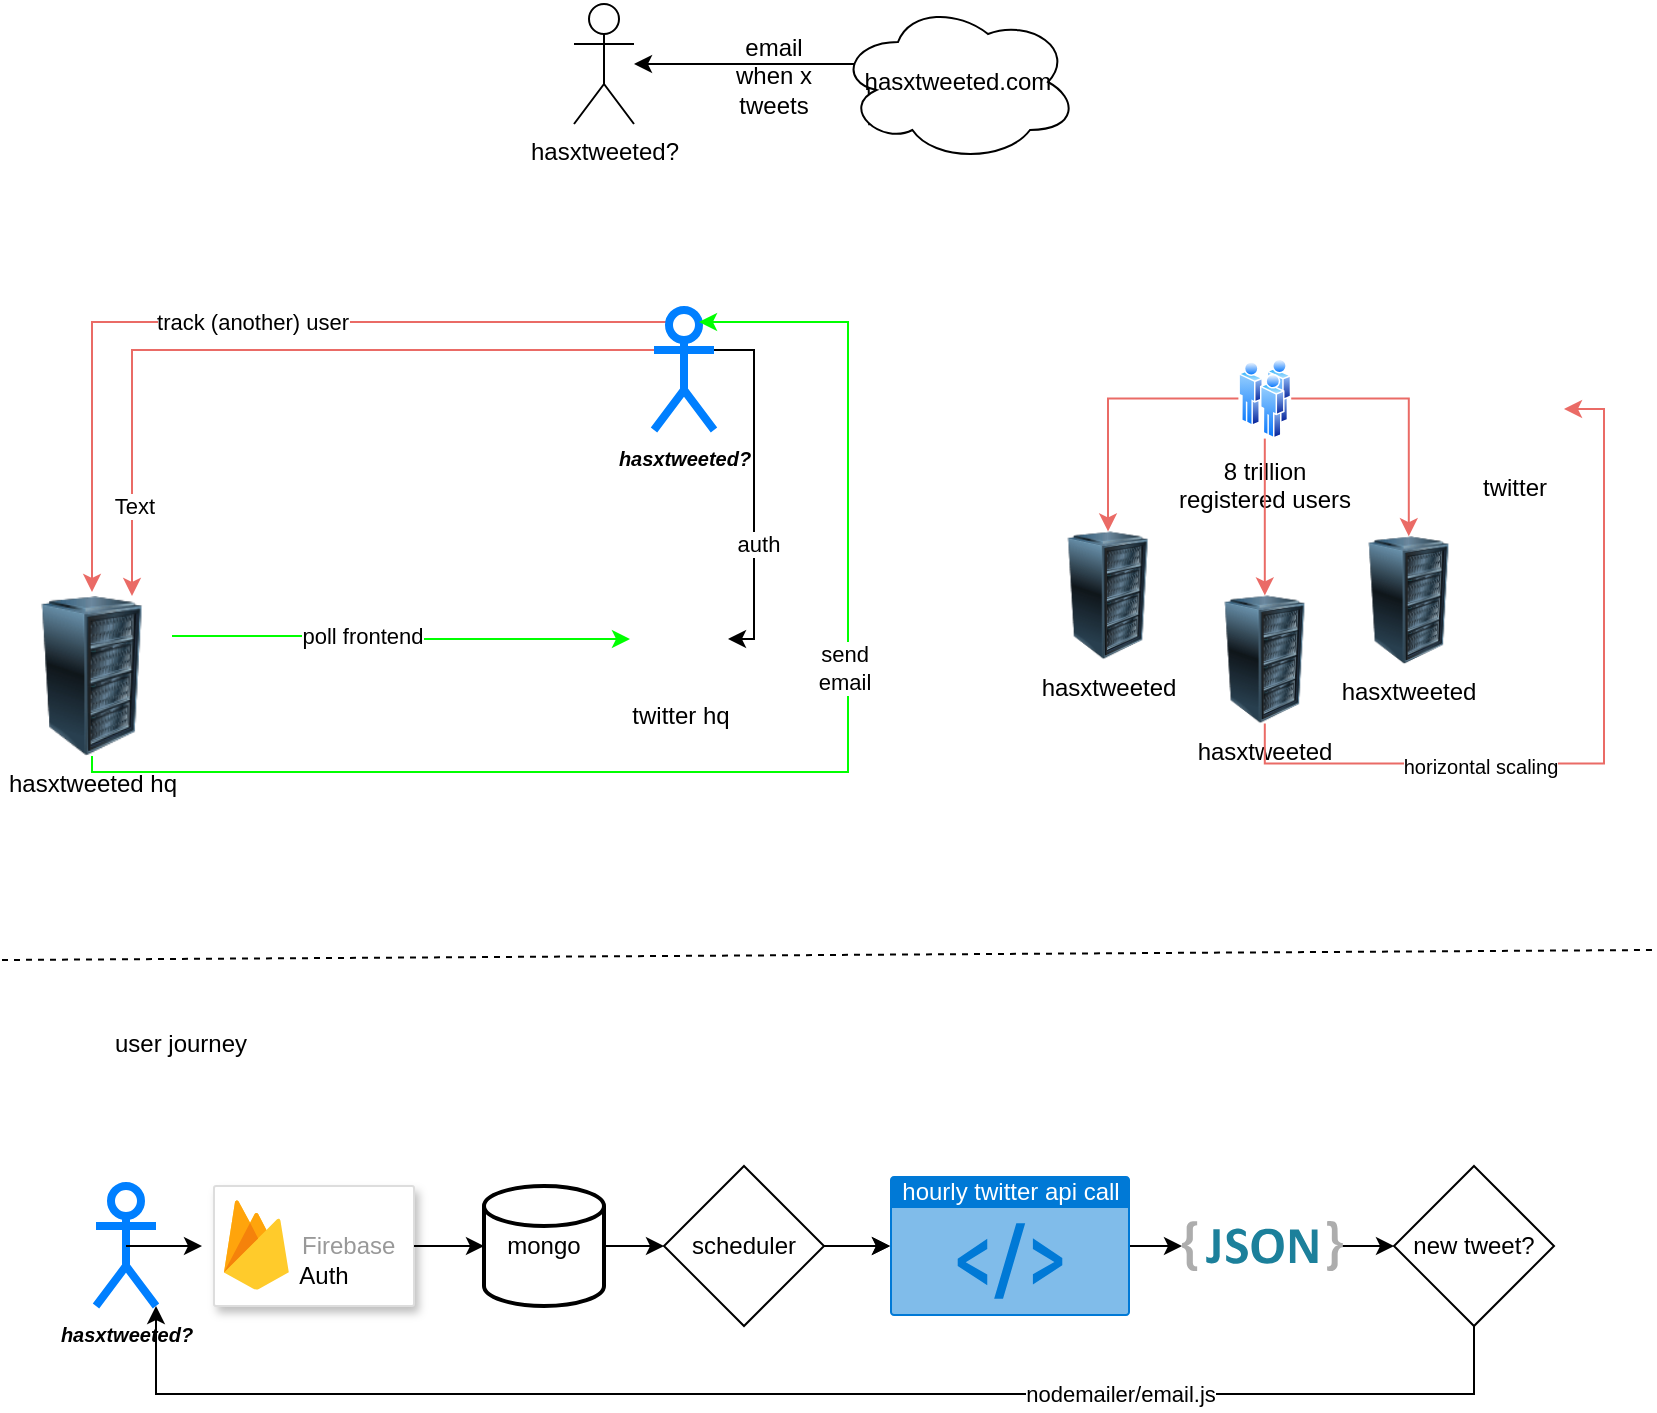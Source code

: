 <mxfile version="20.6.0" type="github">
  <diagram id="J7PCiVSG_ARbWewbJg5h" name="Page-1">
    <mxGraphModel dx="1886" dy="977" grid="0" gridSize="10" guides="1" tooltips="1" connect="1" arrows="1" fold="1" page="1" pageScale="1" pageWidth="827" pageHeight="1169" math="0" shadow="0">
      <root>
        <mxCell id="0" />
        <mxCell id="1" parent="0" />
        <mxCell id="cK_ipXSFLJ-vsnFEt7Lf-35" value="" style="group" parent="1" vertex="1" connectable="0">
          <mxGeometry x="288" y="47" width="252" height="80" as="geometry" />
        </mxCell>
        <mxCell id="cK_ipXSFLJ-vsnFEt7Lf-1" value="hasxtweeted?" style="shape=umlActor;verticalLabelPosition=bottom;verticalAlign=top;html=1;outlineConnect=0;" parent="cK_ipXSFLJ-vsnFEt7Lf-35" vertex="1">
          <mxGeometry y="1" width="30" height="60" as="geometry" />
        </mxCell>
        <mxCell id="cK_ipXSFLJ-vsnFEt7Lf-4" value="email when x tweets" style="text;html=1;strokeColor=none;fillColor=none;align=center;verticalAlign=middle;whiteSpace=wrap;rounded=0;" parent="cK_ipXSFLJ-vsnFEt7Lf-35" vertex="1">
          <mxGeometry x="70" y="22" width="60" height="30" as="geometry" />
        </mxCell>
        <mxCell id="cK_ipXSFLJ-vsnFEt7Lf-8" style="edgeStyle=orthogonalEdgeStyle;rounded=0;orthogonalLoop=1;jettySize=auto;html=1;exitX=0.13;exitY=0.77;exitDx=0;exitDy=0;exitPerimeter=0;" parent="cK_ipXSFLJ-vsnFEt7Lf-35" source="cK_ipXSFLJ-vsnFEt7Lf-5" target="cK_ipXSFLJ-vsnFEt7Lf-1" edge="1">
          <mxGeometry relative="1" as="geometry">
            <Array as="points">
              <mxPoint x="147" y="53" />
              <mxPoint x="147" y="31" />
            </Array>
          </mxGeometry>
        </mxCell>
        <mxCell id="cK_ipXSFLJ-vsnFEt7Lf-5" value="hasxtweeted.com" style="ellipse;shape=cloud;whiteSpace=wrap;html=1;" parent="cK_ipXSFLJ-vsnFEt7Lf-35" vertex="1">
          <mxGeometry x="132" width="120" height="80" as="geometry" />
        </mxCell>
        <mxCell id="0wO39ZMsaJi5sEc2yO7A-1" value="" style="group" parent="1" vertex="1" connectable="0">
          <mxGeometry x="523" y="225.3" width="260" height="182.4" as="geometry" />
        </mxCell>
        <mxCell id="cK_ipXSFLJ-vsnFEt7Lf-32" value="8 trillion &lt;br&gt;registered users" style="aspect=fixed;perimeter=ellipsePerimeter;html=1;align=center;shadow=0;dashed=0;spacingTop=3;image;image=img/lib/active_directory/users.svg;" parent="0wO39ZMsaJi5sEc2yO7A-1" vertex="1">
          <mxGeometry x="97.2" width="26.4" height="40.0" as="geometry" />
        </mxCell>
        <mxCell id="cK_ipXSFLJ-vsnFEt7Lf-33" value="hasxtweeted" style="image;html=1;image=img/lib/clip_art/computers/Server_Rack_128x128.png" parent="0wO39ZMsaJi5sEc2yO7A-1" vertex="1">
          <mxGeometry x="78.4" y="118.4" width="64" height="64" as="geometry" />
        </mxCell>
        <mxCell id="cK_ipXSFLJ-vsnFEt7Lf-38" style="edgeStyle=orthogonalEdgeStyle;rounded=0;orthogonalLoop=1;jettySize=auto;html=1;exitX=0.5;exitY=1;exitDx=0;exitDy=0;entryX=0.5;entryY=0;entryDx=0;entryDy=0;strokeColor=#EA6B66;" parent="0wO39ZMsaJi5sEc2yO7A-1" source="cK_ipXSFLJ-vsnFEt7Lf-32" target="cK_ipXSFLJ-vsnFEt7Lf-33" edge="1">
          <mxGeometry relative="1" as="geometry" />
        </mxCell>
        <mxCell id="cK_ipXSFLJ-vsnFEt7Lf-39" value="twitter" style="shape=image;html=1;verticalAlign=top;verticalLabelPosition=bottom;labelBackgroundColor=#ffffff;imageAspect=0;aspect=fixed;image=https://cdn3.iconfinder.com/data/icons/2018-social-media-logotypes/1000/2018_social_media_popular_app_logo_twitter-128.png;strokeColor=#007FFF;strokeWidth=4;" parent="0wO39ZMsaJi5sEc2yO7A-1" vertex="1">
          <mxGeometry x="209.6" width="50.399" height="50.399" as="geometry" />
        </mxCell>
        <mxCell id="cK_ipXSFLJ-vsnFEt7Lf-47" style="edgeStyle=orthogonalEdgeStyle;rounded=0;orthogonalLoop=1;jettySize=auto;html=1;exitX=0.5;exitY=1;exitDx=0;exitDy=0;entryX=1;entryY=0.5;entryDx=0;entryDy=0;strokeColor=#EA6B66;fontSize=10;" parent="0wO39ZMsaJi5sEc2yO7A-1" source="cK_ipXSFLJ-vsnFEt7Lf-33" target="cK_ipXSFLJ-vsnFEt7Lf-39" edge="1">
          <mxGeometry relative="1" as="geometry" />
        </mxCell>
        <mxCell id="cK_ipXSFLJ-vsnFEt7Lf-48" value="horizontal scaling" style="edgeLabel;html=1;align=center;verticalAlign=middle;resizable=0;points=[];fontSize=10;" parent="cK_ipXSFLJ-vsnFEt7Lf-47" vertex="1" connectable="0">
          <mxGeometry x="-0.347" relative="1" as="geometry">
            <mxPoint x="1" y="1" as="offset" />
          </mxGeometry>
        </mxCell>
        <mxCell id="cK_ipXSFLJ-vsnFEt7Lf-41" value="hasxtweeted" style="image;html=1;image=img/lib/clip_art/computers/Server_Rack_128x128.png" parent="0wO39ZMsaJi5sEc2yO7A-1" vertex="1">
          <mxGeometry y="86.4" width="64" height="64" as="geometry" />
        </mxCell>
        <mxCell id="cK_ipXSFLJ-vsnFEt7Lf-44" style="edgeStyle=orthogonalEdgeStyle;rounded=0;orthogonalLoop=1;jettySize=auto;html=1;exitX=0;exitY=0.5;exitDx=0;exitDy=0;strokeColor=#EA6B66;fontSize=10;" parent="0wO39ZMsaJi5sEc2yO7A-1" source="cK_ipXSFLJ-vsnFEt7Lf-32" target="cK_ipXSFLJ-vsnFEt7Lf-41" edge="1">
          <mxGeometry relative="1" as="geometry" />
        </mxCell>
        <mxCell id="cK_ipXSFLJ-vsnFEt7Lf-42" value="hasxtweeted" style="image;html=1;image=img/lib/clip_art/computers/Server_Rack_128x128.png" parent="0wO39ZMsaJi5sEc2yO7A-1" vertex="1">
          <mxGeometry x="150.4" y="88.8" width="64" height="64" as="geometry" />
        </mxCell>
        <mxCell id="cK_ipXSFLJ-vsnFEt7Lf-43" style="edgeStyle=orthogonalEdgeStyle;rounded=0;orthogonalLoop=1;jettySize=auto;html=1;exitX=1;exitY=0.5;exitDx=0;exitDy=0;entryX=0.5;entryY=0;entryDx=0;entryDy=0;strokeColor=#EA6B66;fontSize=10;" parent="0wO39ZMsaJi5sEc2yO7A-1" source="cK_ipXSFLJ-vsnFEt7Lf-32" target="cK_ipXSFLJ-vsnFEt7Lf-42" edge="1">
          <mxGeometry relative="1" as="geometry" />
        </mxCell>
        <mxCell id="0wO39ZMsaJi5sEc2yO7A-2" value="" style="group" parent="1" vertex="1" connectable="0">
          <mxGeometry x="7" y="201" width="418" height="231" as="geometry" />
        </mxCell>
        <mxCell id="cK_ipXSFLJ-vsnFEt7Lf-10" value="hasxtweeted hq" style="image;html=1;image=img/lib/clip_art/computers/Server_Rack_128x128.png" parent="0wO39ZMsaJi5sEc2yO7A-2" vertex="1">
          <mxGeometry y="143" width="80" height="80" as="geometry" />
        </mxCell>
        <mxCell id="cK_ipXSFLJ-vsnFEt7Lf-17" style="edgeStyle=orthogonalEdgeStyle;rounded=0;orthogonalLoop=1;jettySize=auto;html=1;exitX=0.5;exitY=0;exitDx=0;exitDy=0;exitPerimeter=0;strokeColor=#EA6B66;" parent="0wO39ZMsaJi5sEc2yO7A-2" edge="1">
          <mxGeometry relative="1" as="geometry">
            <mxPoint x="336" y="-2" as="sourcePoint" />
            <mxPoint x="40" y="141" as="targetPoint" />
            <Array as="points">
              <mxPoint x="336" y="6" />
              <mxPoint x="40" y="6" />
            </Array>
          </mxGeometry>
        </mxCell>
        <mxCell id="cK_ipXSFLJ-vsnFEt7Lf-18" value="track (another) user" style="edgeLabel;html=1;align=center;verticalAlign=middle;resizable=0;points=[];" parent="cK_ipXSFLJ-vsnFEt7Lf-17" vertex="1" connectable="0">
          <mxGeometry x="0.021" relative="1" as="geometry">
            <mxPoint as="offset" />
          </mxGeometry>
        </mxCell>
        <mxCell id="cK_ipXSFLJ-vsnFEt7Lf-36" style="edgeStyle=orthogonalEdgeStyle;rounded=0;orthogonalLoop=1;jettySize=auto;html=1;exitX=0;exitY=0.333;exitDx=0;exitDy=0;exitPerimeter=0;entryX=0.75;entryY=0;entryDx=0;entryDy=0;strokeColor=#EA6B66;" parent="0wO39ZMsaJi5sEc2yO7A-2" source="cK_ipXSFLJ-vsnFEt7Lf-12" target="cK_ipXSFLJ-vsnFEt7Lf-10" edge="1">
          <mxGeometry relative="1" as="geometry" />
        </mxCell>
        <mxCell id="cK_ipXSFLJ-vsnFEt7Lf-37" value="Text" style="edgeLabel;html=1;align=center;verticalAlign=middle;resizable=0;points=[];" parent="cK_ipXSFLJ-vsnFEt7Lf-36" vertex="1" connectable="0">
          <mxGeometry x="0.766" y="1" relative="1" as="geometry">
            <mxPoint as="offset" />
          </mxGeometry>
        </mxCell>
        <mxCell id="cK_ipXSFLJ-vsnFEt7Lf-12" value="&lt;font style=&quot;font-size: 10px;&quot;&gt;&lt;b&gt;&lt;i&gt;hasxtweeted?&lt;/i&gt;&lt;/b&gt;&lt;/font&gt;" style="shape=umlActor;verticalLabelPosition=bottom;verticalAlign=top;html=1;outlineConnect=0;strokeColor=#007FFF;strokeWidth=4;" parent="0wO39ZMsaJi5sEc2yO7A-2" vertex="1">
          <mxGeometry x="321" width="30" height="60" as="geometry" />
        </mxCell>
        <mxCell id="cK_ipXSFLJ-vsnFEt7Lf-26" style="edgeStyle=orthogonalEdgeStyle;rounded=0;orthogonalLoop=1;jettySize=auto;html=1;exitX=0.5;exitY=1;exitDx=0;exitDy=0;entryX=0.75;entryY=0.1;entryDx=0;entryDy=0;entryPerimeter=0;strokeColor=#00FF00;" parent="0wO39ZMsaJi5sEc2yO7A-2" source="cK_ipXSFLJ-vsnFEt7Lf-10" target="cK_ipXSFLJ-vsnFEt7Lf-12" edge="1">
          <mxGeometry relative="1" as="geometry">
            <mxPoint x="488" y="117" as="targetPoint" />
            <Array as="points">
              <mxPoint x="40" y="231" />
              <mxPoint x="418" y="231" />
              <mxPoint x="418" y="6" />
            </Array>
          </mxGeometry>
        </mxCell>
        <mxCell id="cK_ipXSFLJ-vsnFEt7Lf-27" value="send&lt;br&gt;email" style="edgeLabel;html=1;align=center;verticalAlign=middle;resizable=0;points=[];" parent="cK_ipXSFLJ-vsnFEt7Lf-26" vertex="1" connectable="0">
          <mxGeometry x="0.283" y="2" relative="1" as="geometry">
            <mxPoint y="1" as="offset" />
          </mxGeometry>
        </mxCell>
        <mxCell id="cK_ipXSFLJ-vsnFEt7Lf-40" value="twitter hq" style="shape=image;html=1;verticalAlign=top;verticalLabelPosition=bottom;labelBackgroundColor=#ffffff;imageAspect=0;aspect=fixed;image=https://cdn3.iconfinder.com/data/icons/2018-social-media-logotypes/1000/2018_social_media_popular_app_logo_twitter-128.png;strokeColor=#007FFF;strokeWidth=4;" parent="0wO39ZMsaJi5sEc2yO7A-2" vertex="1">
          <mxGeometry x="309" y="140" width="49" height="49" as="geometry" />
        </mxCell>
        <mxCell id="cK_ipXSFLJ-vsnFEt7Lf-24" style="edgeStyle=orthogonalEdgeStyle;rounded=0;orthogonalLoop=1;jettySize=auto;html=1;exitX=1;exitY=0.25;exitDx=0;exitDy=0;entryX=0;entryY=0.5;entryDx=0;entryDy=0;strokeColor=#00FF00;" parent="0wO39ZMsaJi5sEc2yO7A-2" source="cK_ipXSFLJ-vsnFEt7Lf-10" target="cK_ipXSFLJ-vsnFEt7Lf-40" edge="1">
          <mxGeometry relative="1" as="geometry">
            <mxPoint x="313.462" y="163.182" as="targetPoint" />
          </mxGeometry>
        </mxCell>
        <mxCell id="cK_ipXSFLJ-vsnFEt7Lf-25" value="poll frontend" style="edgeLabel;html=1;align=center;verticalAlign=middle;resizable=0;points=[];" parent="cK_ipXSFLJ-vsnFEt7Lf-24" vertex="1" connectable="0">
          <mxGeometry x="-0.17" y="1" relative="1" as="geometry">
            <mxPoint x="-1" y="1" as="offset" />
          </mxGeometry>
        </mxCell>
        <mxCell id="cK_ipXSFLJ-vsnFEt7Lf-20" style="edgeStyle=orthogonalEdgeStyle;rounded=0;orthogonalLoop=1;jettySize=auto;html=1;exitX=1;exitY=0.333;exitDx=0;exitDy=0;exitPerimeter=0;entryX=1;entryY=0.5;entryDx=0;entryDy=0;" parent="0wO39ZMsaJi5sEc2yO7A-2" source="cK_ipXSFLJ-vsnFEt7Lf-12" target="cK_ipXSFLJ-vsnFEt7Lf-40" edge="1">
          <mxGeometry relative="1" as="geometry">
            <mxPoint x="361" y="174" as="targetPoint" />
          </mxGeometry>
        </mxCell>
        <mxCell id="cK_ipXSFLJ-vsnFEt7Lf-21" value="auth" style="edgeLabel;html=1;align=center;verticalAlign=middle;resizable=0;points=[];" parent="cK_ipXSFLJ-vsnFEt7Lf-20" vertex="1" connectable="0">
          <mxGeometry x="0.315" y="2" relative="1" as="geometry">
            <mxPoint as="offset" />
          </mxGeometry>
        </mxCell>
        <mxCell id="0wO39ZMsaJi5sEc2yO7A-4" value="" style="endArrow=none;html=1;rounded=0;dashed=1;" parent="1" edge="1">
          <mxGeometry width="50" height="50" relative="1" as="geometry">
            <mxPoint x="2" y="526" as="sourcePoint" />
            <mxPoint x="827" y="521" as="targetPoint" />
          </mxGeometry>
        </mxCell>
        <mxCell id="gkOUxmOmiZH8hGSmIL-G-40" value="" style="group" vertex="1" connectable="0" parent="1">
          <mxGeometry x="49" y="629" width="729" height="114" as="geometry" />
        </mxCell>
        <mxCell id="gkOUxmOmiZH8hGSmIL-G-6" value="hourly twitter api call" style="html=1;strokeColor=none;fillColor=#0079D6;labelPosition=center;verticalLabelPosition=middle;verticalAlign=top;align=center;fontSize=12;outlineConnect=0;spacingTop=-6;fontColor=#FFFFFF;sketch=0;shape=mxgraph.sitemap.script;" vertex="1" parent="gkOUxmOmiZH8hGSmIL-G-40">
          <mxGeometry x="397" y="5" width="120" height="70" as="geometry" />
        </mxCell>
        <mxCell id="gkOUxmOmiZH8hGSmIL-G-8" value="&lt;font style=&quot;font-size: 10px;&quot;&gt;&lt;b&gt;&lt;i&gt;hasxtweeted?&lt;/i&gt;&lt;/b&gt;&lt;/font&gt;" style="shape=umlActor;verticalLabelPosition=bottom;verticalAlign=top;html=1;outlineConnect=0;strokeColor=#007FFF;strokeWidth=4;" vertex="1" parent="gkOUxmOmiZH8hGSmIL-G-40">
          <mxGeometry y="10" width="30" height="60" as="geometry" />
        </mxCell>
        <mxCell id="gkOUxmOmiZH8hGSmIL-G-10" value="&#xa;&#xa;   Auth" style="strokeColor=#dddddd;shadow=1;strokeWidth=1;rounded=1;absoluteArcSize=1;arcSize=2;" vertex="1" parent="gkOUxmOmiZH8hGSmIL-G-40">
          <mxGeometry x="59" y="10" width="100" height="60" as="geometry" />
        </mxCell>
        <mxCell id="gkOUxmOmiZH8hGSmIL-G-11" value="Firebase" style="sketch=0;dashed=0;connectable=0;html=1;fillColor=#5184F3;strokeColor=none;shape=mxgraph.gcp2.firebase;part=1;labelPosition=right;verticalLabelPosition=middle;align=left;verticalAlign=middle;spacingLeft=5;fontColor=#999999;fontSize=12;" vertex="1" parent="gkOUxmOmiZH8hGSmIL-G-10">
          <mxGeometry width="32.4" height="45" relative="1" as="geometry">
            <mxPoint x="5" y="7" as="offset" />
          </mxGeometry>
        </mxCell>
        <mxCell id="gkOUxmOmiZH8hGSmIL-G-15" style="edgeStyle=orthogonalEdgeStyle;rounded=0;orthogonalLoop=1;jettySize=auto;html=1;exitX=0.5;exitY=0.5;exitDx=0;exitDy=0;exitPerimeter=0;entryX=-0.06;entryY=0.5;entryDx=0;entryDy=0;entryPerimeter=0;" edge="1" parent="gkOUxmOmiZH8hGSmIL-G-40" source="gkOUxmOmiZH8hGSmIL-G-8" target="gkOUxmOmiZH8hGSmIL-G-10">
          <mxGeometry relative="1" as="geometry" />
        </mxCell>
        <mxCell id="gkOUxmOmiZH8hGSmIL-G-12" value="" style="dashed=0;outlineConnect=0;html=1;align=center;labelPosition=center;verticalLabelPosition=bottom;verticalAlign=top;shape=mxgraph.weblogos.json_2" vertex="1" parent="gkOUxmOmiZH8hGSmIL-G-40">
          <mxGeometry x="543" y="27.4" width="80.4" height="25.2" as="geometry" />
        </mxCell>
        <mxCell id="gkOUxmOmiZH8hGSmIL-G-13" style="edgeStyle=orthogonalEdgeStyle;rounded=0;orthogonalLoop=1;jettySize=auto;html=1;exitX=1;exitY=0.5;exitDx=0;exitDy=0;exitPerimeter=0;" edge="1" parent="gkOUxmOmiZH8hGSmIL-G-40" source="gkOUxmOmiZH8hGSmIL-G-6" target="gkOUxmOmiZH8hGSmIL-G-12">
          <mxGeometry relative="1" as="geometry" />
        </mxCell>
        <mxCell id="gkOUxmOmiZH8hGSmIL-G-14" value="mongo" style="strokeWidth=2;html=1;shape=mxgraph.flowchart.database;whiteSpace=wrap;" vertex="1" parent="gkOUxmOmiZH8hGSmIL-G-40">
          <mxGeometry x="194" y="10" width="60" height="60" as="geometry" />
        </mxCell>
        <mxCell id="gkOUxmOmiZH8hGSmIL-G-16" style="edgeStyle=orthogonalEdgeStyle;rounded=0;orthogonalLoop=1;jettySize=auto;html=1;exitX=1;exitY=0.5;exitDx=0;exitDy=0;entryX=0;entryY=0.5;entryDx=0;entryDy=0;entryPerimeter=0;" edge="1" parent="gkOUxmOmiZH8hGSmIL-G-40" source="gkOUxmOmiZH8hGSmIL-G-10" target="gkOUxmOmiZH8hGSmIL-G-14">
          <mxGeometry relative="1" as="geometry" />
        </mxCell>
        <mxCell id="gkOUxmOmiZH8hGSmIL-G-30" style="edgeStyle=none;rounded=0;orthogonalLoop=1;jettySize=auto;html=1;exitX=0;exitY=0.5;exitDx=0;exitDy=0;startArrow=classic;startFill=1;endArrow=none;endFill=0;" edge="1" parent="gkOUxmOmiZH8hGSmIL-G-40" source="gkOUxmOmiZH8hGSmIL-G-21" target="gkOUxmOmiZH8hGSmIL-G-12">
          <mxGeometry relative="1" as="geometry" />
        </mxCell>
        <mxCell id="gkOUxmOmiZH8hGSmIL-G-21" value="new tweet?" style="rhombus;whiteSpace=wrap;html=1;" vertex="1" parent="gkOUxmOmiZH8hGSmIL-G-40">
          <mxGeometry x="649" width="80" height="80" as="geometry" />
        </mxCell>
        <mxCell id="gkOUxmOmiZH8hGSmIL-G-37" style="edgeStyle=orthogonalEdgeStyle;rounded=0;orthogonalLoop=1;jettySize=auto;html=1;exitX=1;exitY=1;exitDx=0;exitDy=0;exitPerimeter=0;entryX=0.5;entryY=1;entryDx=0;entryDy=0;startArrow=classic;startFill=1;endArrow=none;endFill=0;" edge="1" parent="gkOUxmOmiZH8hGSmIL-G-40" source="gkOUxmOmiZH8hGSmIL-G-8" target="gkOUxmOmiZH8hGSmIL-G-21">
          <mxGeometry relative="1" as="geometry">
            <Array as="points">
              <mxPoint x="30" y="114" />
              <mxPoint x="689" y="114" />
            </Array>
          </mxGeometry>
        </mxCell>
        <mxCell id="gkOUxmOmiZH8hGSmIL-G-38" value="nodemailer/email.js" style="edgeLabel;html=1;align=center;verticalAlign=middle;resizable=0;points=[];" vertex="1" connectable="0" parent="gkOUxmOmiZH8hGSmIL-G-37">
          <mxGeometry x="0.428" relative="1" as="geometry">
            <mxPoint as="offset" />
          </mxGeometry>
        </mxCell>
        <mxCell id="gkOUxmOmiZH8hGSmIL-G-22" value="scheduler" style="rhombus;whiteSpace=wrap;html=1;" vertex="1" parent="gkOUxmOmiZH8hGSmIL-G-40">
          <mxGeometry x="284" width="80" height="80" as="geometry" />
        </mxCell>
        <mxCell id="gkOUxmOmiZH8hGSmIL-G-25" style="edgeStyle=none;rounded=0;orthogonalLoop=1;jettySize=auto;html=1;exitX=0;exitY=0.5;exitDx=0;exitDy=0;exitPerimeter=0;entryX=1;entryY=0.5;entryDx=0;entryDy=0;startArrow=classic;startFill=1;endArrow=none;endFill=0;" edge="1" parent="gkOUxmOmiZH8hGSmIL-G-40" source="gkOUxmOmiZH8hGSmIL-G-6" target="gkOUxmOmiZH8hGSmIL-G-22">
          <mxGeometry relative="1" as="geometry" />
        </mxCell>
        <mxCell id="gkOUxmOmiZH8hGSmIL-G-26" value="" style="edgeStyle=none;rounded=0;orthogonalLoop=1;jettySize=auto;html=1;startArrow=classic;startFill=1;endArrow=none;endFill=0;" edge="1" parent="gkOUxmOmiZH8hGSmIL-G-40" source="gkOUxmOmiZH8hGSmIL-G-6" target="gkOUxmOmiZH8hGSmIL-G-22">
          <mxGeometry relative="1" as="geometry" />
        </mxCell>
        <mxCell id="gkOUxmOmiZH8hGSmIL-G-18" style="edgeStyle=orthogonalEdgeStyle;rounded=0;orthogonalLoop=1;jettySize=auto;html=1;exitX=1;exitY=0.5;exitDx=0;exitDy=0;exitPerimeter=0;entryX=0;entryY=0.5;entryDx=0;entryDy=0;" edge="1" parent="gkOUxmOmiZH8hGSmIL-G-40" source="gkOUxmOmiZH8hGSmIL-G-14" target="gkOUxmOmiZH8hGSmIL-G-22">
          <mxGeometry relative="1" as="geometry">
            <mxPoint x="306.014" y="40.021" as="targetPoint" />
          </mxGeometry>
        </mxCell>
        <mxCell id="gkOUxmOmiZH8hGSmIL-G-41" value="user journey" style="text;html=1;align=center;verticalAlign=middle;resizable=0;points=[];autosize=1;strokeColor=none;fillColor=none;" vertex="1" parent="1">
          <mxGeometry x="49" y="555" width="84" height="26" as="geometry" />
        </mxCell>
      </root>
    </mxGraphModel>
  </diagram>
</mxfile>
